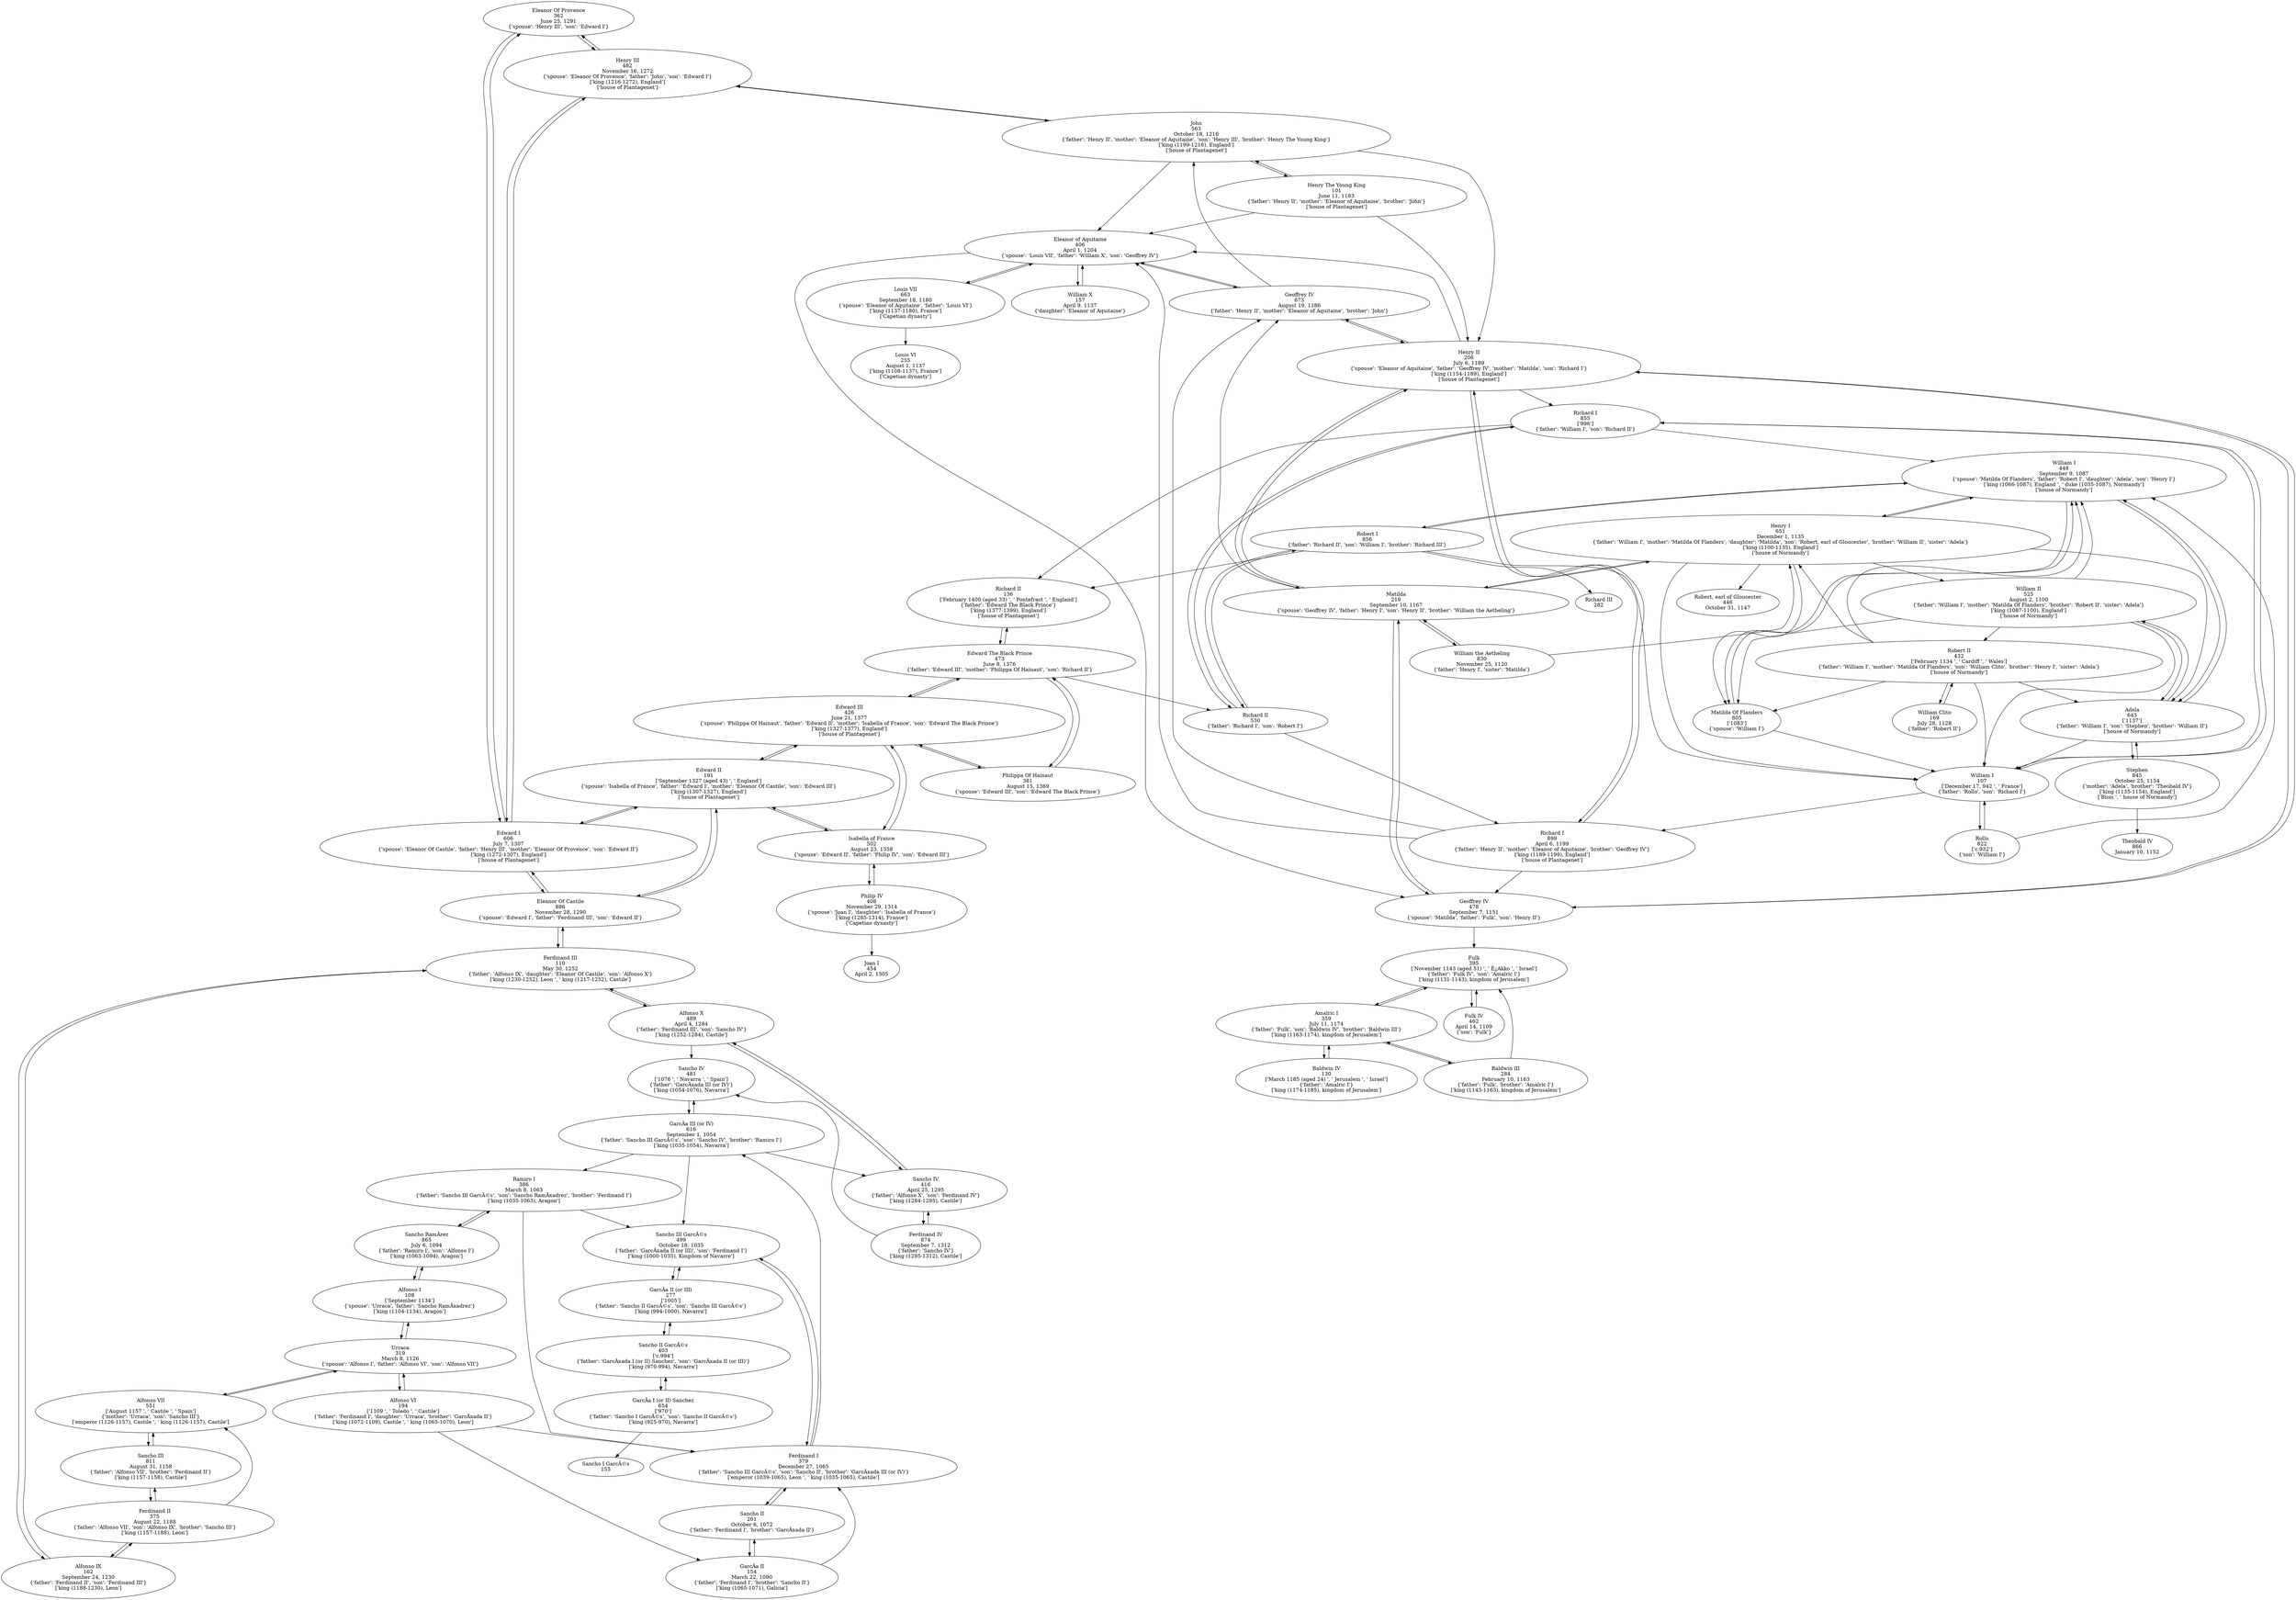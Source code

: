 digraph {
	362 [label="Eleanor Of Provence
362
June 25, 1291
{'spouse': 'Henry III', 'son': 'Edward I'}"]
	482 [label="Henry III
482
November 16, 1272
{'spouse': 'Eleanor Of Provence', 'father': 'John', 'son': 'Edward I'}
['king (1216-1272), England']
['house of Plantagenet']"]
	362 -> 482
	606 [label="Edward I
606
July 7, 1307
{'spouse': 'Eleanor Of Castile', 'father': 'Henry III', 'mother': 'Eleanor Of Provence', 'son': 'Edward II'}
['king (1272-1307), England']
['house of Plantagenet']"]
	362 -> 606
	563 [label="John
563
October 18, 1216
{'father': 'Henry II', 'mother': 'Eleanor of Aquitaine', 'son': 'Henry III', 'brother': 'Henry The Young King'}
['king (1199-1216), England']
['house of Plantagenet']"]
	206 [label="Henry II
206
July 6, 1189
{'spouse': 'Eleanor of Aquitaine', 'father': 'Geoffrey IV', 'mother': 'Matilda', 'son': 'Richard I'}
['king (1154-1189), England']
['house of Plantagenet']"]
	563 -> 206
	406 [label="Eleanor of Aquitaine
406
April 1, 1204
{'spouse': 'Louis VII', 'father': 'William X', 'son': 'Geoffrey IV'}"]
	563 -> 406
	482 [label="Henry III
482
November 16, 1272
{'spouse': 'Eleanor Of Provence', 'father': 'John', 'son': 'Edward I'}
['king (1216-1272), England']
['house of Plantagenet']"]
	563 -> 482
	101 [label="Henry The Young King
101
June 11, 1183
{'father': 'Henry II', 'mother': 'Eleanor of Aquitaine', 'brother': 'John'}
['house of Plantagenet']"]
	563 -> 101
	606 [label="Edward I
606
July 7, 1307
{'spouse': 'Eleanor Of Castile', 'father': 'Henry III', 'mother': 'Eleanor Of Provence', 'son': 'Edward II'}
['king (1272-1307), England']
['house of Plantagenet']"]
	886 [label="Eleanor Of Castile
886
November 28, 1290
{'spouse': 'Edward I', 'father': 'Ferdinand III', 'son': 'Edward II'}"]
	606 -> 886
	482 [label="Henry III
482
November 16, 1272
{'spouse': 'Eleanor Of Provence', 'father': 'John', 'son': 'Edward I'}
['king (1216-1272), England']
['house of Plantagenet']"]
	606 -> 482
	362 [label="Eleanor Of Provence
362
June 25, 1291
{'spouse': 'Henry III', 'son': 'Edward I'}"]
	606 -> 362
	191 [label="Edward II
191
['September 1327 (aged 43) ', ' England']
{'spouse': 'Isabella of France', 'father': 'Edward I', 'mother': 'Eleanor Of Castile', 'son': 'Edward III'}
['king (1307-1327), England']
['house of Plantagenet']"]
	606 -> 191
	482 [label="Henry III
482
November 16, 1272
{'spouse': 'Eleanor Of Provence', 'father': 'John', 'son': 'Edward I'}
['king (1216-1272), England']
['house of Plantagenet']"]
	362 [label="Eleanor Of Provence
362
June 25, 1291
{'spouse': 'Henry III', 'son': 'Edward I'}"]
	482 -> 362
	563 [label="John
563
October 18, 1216
{'father': 'Henry II', 'mother': 'Eleanor of Aquitaine', 'son': 'Henry III', 'brother': 'Henry The Young King'}
['king (1199-1216), England']
['house of Plantagenet']"]
	482 -> 563
	606 [label="Edward I
606
July 7, 1307
{'spouse': 'Eleanor Of Castile', 'father': 'Henry III', 'mother': 'Eleanor Of Provence', 'son': 'Edward II'}
['king (1272-1307), England']
['house of Plantagenet']"]
	482 -> 606
	206 [label="Henry II
206
July 6, 1189
{'spouse': 'Eleanor of Aquitaine', 'father': 'Geoffrey IV', 'mother': 'Matilda', 'son': 'Richard I'}
['king (1154-1189), England']
['house of Plantagenet']"]
	406 [label="Eleanor of Aquitaine
406
April 1, 1204
{'spouse': 'Louis VII', 'father': 'William X', 'son': 'Geoffrey IV'}"]
	206 -> 406
	673 [label="Geoffrey IV
673
August 19, 1186
{'father': 'Henry II', 'mother': 'Eleanor of Aquitaine', 'brother': 'John'}"]
	206 -> 673
	478 [label="Geoffrey IV
478
September 7, 1151
{'spouse': 'Matilda', 'father': 'Fulk', 'son': 'Henry II'}"]
	206 -> 478
	219 [label="Matilda
219
September 10, 1167
{'spouse': 'Geoffrey IV', 'father': 'Henry I', 'son': 'Henry II', 'brother': 'William the Aetheling'}"]
	206 -> 219
	899 [label="Richard I
899
April 6, 1199
{'father': 'Henry II', 'mother': 'Eleanor of Aquitaine', 'brother': 'Geoffrey IV'}
['king (1189-1199), England']
['house of Plantagenet']"]
	206 -> 899
	855 [label="Richard I
855
['996']
{'father': 'William I', 'son': 'Richard II'}"]
	206 -> 855
	406 [label="Eleanor of Aquitaine
406
April 1, 1204
{'spouse': 'Louis VII', 'father': 'William X', 'son': 'Geoffrey IV'}"]
	663 [label="Louis VII
663
September 18, 1180
{'spouse': 'Eleanor of Aquitaine', 'father': 'Louis VI'}
['king (1137-1180), France']
['Capetian dynasty']"]
	406 -> 663
	157 [label="William X
157
April 9, 1137
{'daughter': 'Eleanor of Aquitaine'}"]
	406 -> 157
	673 [label="Geoffrey IV
673
August 19, 1186
{'father': 'Henry II', 'mother': 'Eleanor of Aquitaine', 'brother': 'John'}"]
	406 -> 673
	478 [label="Geoffrey IV
478
September 7, 1151
{'spouse': 'Matilda', 'father': 'Fulk', 'son': 'Henry II'}"]
	406 -> 478
	899 [label="Richard I
899
April 6, 1199
{'father': 'Henry II', 'mother': 'Eleanor of Aquitaine', 'brother': 'Geoffrey IV'}
['king (1189-1199), England']
['house of Plantagenet']"]
	206 [label="Henry II
206
July 6, 1189
{'spouse': 'Eleanor of Aquitaine', 'father': 'Geoffrey IV', 'mother': 'Matilda', 'son': 'Richard I'}
['king (1154-1189), England']
['house of Plantagenet']"]
	899 -> 206
	406 [label="Eleanor of Aquitaine
406
April 1, 1204
{'spouse': 'Louis VII', 'father': 'William X', 'son': 'Geoffrey IV'}"]
	899 -> 406
	673 [label="Geoffrey IV
673
August 19, 1186
{'father': 'Henry II', 'mother': 'Eleanor of Aquitaine', 'brother': 'John'}"]
	899 -> 673
	478 [label="Geoffrey IV
478
September 7, 1151
{'spouse': 'Matilda', 'father': 'Fulk', 'son': 'Henry II'}"]
	899 -> 478
	673 [label="Geoffrey IV
673
August 19, 1186
{'father': 'Henry II', 'mother': 'Eleanor of Aquitaine', 'brother': 'John'}"]
	206 [label="Henry II
206
July 6, 1189
{'spouse': 'Eleanor of Aquitaine', 'father': 'Geoffrey IV', 'mother': 'Matilda', 'son': 'Richard I'}
['king (1154-1189), England']
['house of Plantagenet']"]
	673 -> 206
	406 [label="Eleanor of Aquitaine
406
April 1, 1204
{'spouse': 'Louis VII', 'father': 'William X', 'son': 'Geoffrey IV'}"]
	673 -> 406
	563 [label="John
563
October 18, 1216
{'father': 'Henry II', 'mother': 'Eleanor of Aquitaine', 'son': 'Henry III', 'brother': 'Henry The Young King'}
['king (1199-1216), England']
['house of Plantagenet']"]
	673 -> 563
	101 [label="Henry The Young King
101
June 11, 1183
{'father': 'Henry II', 'mother': 'Eleanor of Aquitaine', 'brother': 'John'}
['house of Plantagenet']"]
	206 [label="Henry II
206
July 6, 1189
{'spouse': 'Eleanor of Aquitaine', 'father': 'Geoffrey IV', 'mother': 'Matilda', 'son': 'Richard I'}
['king (1154-1189), England']
['house of Plantagenet']"]
	101 -> 206
	406 [label="Eleanor of Aquitaine
406
April 1, 1204
{'spouse': 'Louis VII', 'father': 'William X', 'son': 'Geoffrey IV'}"]
	101 -> 406
	563 [label="John
563
October 18, 1216
{'father': 'Henry II', 'mother': 'Eleanor of Aquitaine', 'son': 'Henry III', 'brother': 'Henry The Young King'}
['king (1199-1216), England']
['house of Plantagenet']"]
	101 -> 563
	886 [label="Eleanor Of Castile
886
November 28, 1290
{'spouse': 'Edward I', 'father': 'Ferdinand III', 'son': 'Edward II'}"]
	606 [label="Edward I
606
July 7, 1307
{'spouse': 'Eleanor Of Castile', 'father': 'Henry III', 'mother': 'Eleanor Of Provence', 'son': 'Edward II'}
['king (1272-1307), England']
['house of Plantagenet']"]
	886 -> 606
	110 [label="Ferdinand III
110
May 30, 1252
{'father': 'Alfonso IX', 'daughter': 'Eleanor Of Castile', 'son': 'Alfonso X'}
['king (1230-1252), Leon ', ' king (1217-1252), Castile']"]
	886 -> 110
	191 [label="Edward II
191
['September 1327 (aged 43) ', ' England']
{'spouse': 'Isabella of France', 'father': 'Edward I', 'mother': 'Eleanor Of Castile', 'son': 'Edward III'}
['king (1307-1327), England']
['house of Plantagenet']"]
	886 -> 191
	191 [label="Edward II
191
['September 1327 (aged 43) ', ' England']
{'spouse': 'Isabella of France', 'father': 'Edward I', 'mother': 'Eleanor Of Castile', 'son': 'Edward III'}
['king (1307-1327), England']
['house of Plantagenet']"]
	502 [label="Isabella of France
502
August 23, 1358
{'spouse': 'Edward II', 'father': 'Philip IV', 'son': 'Edward III'}"]
	191 -> 502
	606 [label="Edward I
606
July 7, 1307
{'spouse': 'Eleanor Of Castile', 'father': 'Henry III', 'mother': 'Eleanor Of Provence', 'son': 'Edward II'}
['king (1272-1307), England']
['house of Plantagenet']"]
	191 -> 606
	886 [label="Eleanor Of Castile
886
November 28, 1290
{'spouse': 'Edward I', 'father': 'Ferdinand III', 'son': 'Edward II'}"]
	191 -> 886
	426 [label="Edward III
426
June 21, 1377
{'spouse': 'Philippa Of Hainaut', 'father': 'Edward II', 'mother': 'Isabella of France', 'son': 'Edward The Black Prince'}
['king (1327-1377), England']
['house of Plantagenet']"]
	191 -> 426
	478 [label="Geoffrey IV
478
September 7, 1151
{'spouse': 'Matilda', 'father': 'Fulk', 'son': 'Henry II'}"]
	219 [label="Matilda
219
September 10, 1167
{'spouse': 'Geoffrey IV', 'father': 'Henry I', 'son': 'Henry II', 'brother': 'William the Aetheling'}"]
	478 -> 219
	395 [label="Fulk
395
['November 1143 (aged 51) ', ' Ê¿Akko ', ' Israel']
{'father': 'Fulk IV', 'son': 'Amalric I'}
['king (1131-1143), kingdom of Jerusalem']"]
	478 -> 395
	206 [label="Henry II
206
July 6, 1189
{'spouse': 'Eleanor of Aquitaine', 'father': 'Geoffrey IV', 'mother': 'Matilda', 'son': 'Richard I'}
['king (1154-1189), England']
['house of Plantagenet']"]
	478 -> 206
	219 [label="Matilda
219
September 10, 1167
{'spouse': 'Geoffrey IV', 'father': 'Henry I', 'son': 'Henry II', 'brother': 'William the Aetheling'}"]
	673 [label="Geoffrey IV
673
August 19, 1186
{'father': 'Henry II', 'mother': 'Eleanor of Aquitaine', 'brother': 'John'}"]
	219 -> 673
	478 [label="Geoffrey IV
478
September 7, 1151
{'spouse': 'Matilda', 'father': 'Fulk', 'son': 'Henry II'}"]
	219 -> 478
	651 [label="Henry I
651
December 1, 1135
{'father': 'William I', 'mother': 'Matilda Of Flanders', 'daughter': 'Matilda', 'son': 'Robert, earl of Gloucester', 'brother': 'William II', 'sister': 'Adela'}
['king (1100-1135), England']
['house of Normandy']"]
	219 -> 651
	206 [label="Henry II
206
July 6, 1189
{'spouse': 'Eleanor of Aquitaine', 'father': 'Geoffrey IV', 'mother': 'Matilda', 'son': 'Richard I'}
['king (1154-1189), England']
['house of Plantagenet']"]
	219 -> 206
	830 [label="William the Aetheling
830
November 25, 1120
{'father': 'Henry I', 'sister': 'Matilda'}"]
	219 -> 830
	663 [label="Louis VII
663
September 18, 1180
{'spouse': 'Eleanor of Aquitaine', 'father': 'Louis VI'}
['king (1137-1180), France']
['Capetian dynasty']"]
	406 [label="Eleanor of Aquitaine
406
April 1, 1204
{'spouse': 'Louis VII', 'father': 'William X', 'son': 'Geoffrey IV'}"]
	663 -> 406
	255 [label="Louis VI
255
August 1, 1137
['king (1108-1137), France']
['Capetian dynasty']"]
	663 -> 255
	157 [label="William X
157
April 9, 1137
{'daughter': 'Eleanor of Aquitaine'}"]
	406 [label="Eleanor of Aquitaine
406
April 1, 1204
{'spouse': 'Louis VII', 'father': 'William X', 'son': 'Geoffrey IV'}"]
	157 -> 406
	110 [label="Ferdinand III
110
May 30, 1252
{'father': 'Alfonso IX', 'daughter': 'Eleanor Of Castile', 'son': 'Alfonso X'}
['king (1230-1252), Leon ', ' king (1217-1252), Castile']"]
	162 [label="Alfonso IX
162
September 24, 1230
{'father': 'Ferdinand II', 'son': 'Ferdinand III'}
['king (1188-1230), Leon']"]
	110 -> 162
	886 [label="Eleanor Of Castile
886
November 28, 1290
{'spouse': 'Edward I', 'father': 'Ferdinand III', 'son': 'Edward II'}"]
	110 -> 886
	489 [label="Alfonso X
489
April 4, 1284
{'father': 'Ferdinand III', 'son': 'Sancho IV'}
['king (1252-1284), Castile']"]
	110 -> 489
	502 [label="Isabella of France
502
August 23, 1358
{'spouse': 'Edward II', 'father': 'Philip IV', 'son': 'Edward III'}"]
	191 [label="Edward II
191
['September 1327 (aged 43) ', ' England']
{'spouse': 'Isabella of France', 'father': 'Edward I', 'mother': 'Eleanor Of Castile', 'son': 'Edward III'}
['king (1307-1327), England']
['house of Plantagenet']"]
	502 -> 191
	408 [label="Philip IV
408
November 29, 1314
{'spouse': 'Joan I', 'daughter': 'Isabella of France'}
['king (1285-1314), France']
['Capetian dynasty']"]
	502 -> 408
	426 [label="Edward III
426
June 21, 1377
{'spouse': 'Philippa Of Hainaut', 'father': 'Edward II', 'mother': 'Isabella of France', 'son': 'Edward The Black Prince'}
['king (1327-1377), England']
['house of Plantagenet']"]
	502 -> 426
	426 [label="Edward III
426
June 21, 1377
{'spouse': 'Philippa Of Hainaut', 'father': 'Edward II', 'mother': 'Isabella of France', 'son': 'Edward The Black Prince'}
['king (1327-1377), England']
['house of Plantagenet']"]
	381 [label="Philippa Of Hainaut
381
August 15, 1369
{'spouse': 'Edward III', 'son': 'Edward The Black Prince'}"]
	426 -> 381
	191 [label="Edward II
191
['September 1327 (aged 43) ', ' England']
{'spouse': 'Isabella of France', 'father': 'Edward I', 'mother': 'Eleanor Of Castile', 'son': 'Edward III'}
['king (1307-1327), England']
['house of Plantagenet']"]
	426 -> 191
	502 [label="Isabella of France
502
August 23, 1358
{'spouse': 'Edward II', 'father': 'Philip IV', 'son': 'Edward III'}"]
	426 -> 502
	473 [label="Edward The Black Prince
473
June 8, 1376
{'father': 'Edward III', 'mother': 'Philippa Of Hainaut', 'son': 'Richard II'}"]
	426 -> 473
	395 [label="Fulk
395
['November 1143 (aged 51) ', ' Ê¿Akko ', ' Israel']
{'father': 'Fulk IV', 'son': 'Amalric I'}
['king (1131-1143), kingdom of Jerusalem']"]
	462 [label="Fulk IV
462
April 14, 1109
{'son': 'Fulk'}"]
	395 -> 462
	359 [label="Amalric I
359
July 11, 1174
{'father': 'Fulk', 'son': 'Baldwin IV', 'brother': 'Baldwin III'}
['king (1163-1174), kingdom of Jerusalem']"]
	395 -> 359
	651 [label="Henry I
651
December 1, 1135
{'father': 'William I', 'mother': 'Matilda Of Flanders', 'daughter': 'Matilda', 'son': 'Robert, earl of Gloucester', 'brother': 'William II', 'sister': 'Adela'}
['king (1100-1135), England']
['house of Normandy']"]
	448 [label="William I
448
September 9, 1087
{'spouse': 'Matilda Of Flanders', 'father': 'Robert I', 'daughter': 'Adela', 'son': 'Henry I'}
['king (1066-1087), England ', ' duke (1035-1087), Normandy']
['house of Normandy']"]
	651 -> 448
	107 [label="William I
107
['December 17, 942 ', ' France']
{'father': 'Rollo', 'son': 'Richard I'}"]
	651 -> 107
	805 [label="Matilda Of Flanders
805
['1083']
{'spouse': 'William I'}"]
	651 -> 805
	219 [label="Matilda
219
September 10, 1167
{'spouse': 'Geoffrey IV', 'father': 'Henry I', 'son': 'Henry II', 'brother': 'William the Aetheling'}"]
	651 -> 219
	446 [label="Robert, earl of Gloucester
446
October 31, 1147"]
	651 -> 446
	525 [label="William II
525
August 2, 1100
{'father': 'William I', 'mother': 'Matilda Of Flanders', 'brother': 'Robert II', 'sister': 'Adela'}
['king (1087-1100), England']
['house of Normandy']"]
	651 -> 525
	643 [label="Adela
643
['1137']
{'father': 'William I', 'son': 'Stephen', 'brother': 'William II'}
['house of Normandy']"]
	651 -> 643
	830 [label="William the Aetheling
830
November 25, 1120
{'father': 'Henry I', 'sister': 'Matilda'}"]
	651 [label="Henry I
651
December 1, 1135
{'father': 'William I', 'mother': 'Matilda Of Flanders', 'daughter': 'Matilda', 'son': 'Robert, earl of Gloucester', 'brother': 'William II', 'sister': 'Adela'}
['king (1100-1135), England']
['house of Normandy']"]
	830 -> 651
	219 [label="Matilda
219
September 10, 1167
{'spouse': 'Geoffrey IV', 'father': 'Henry I', 'son': 'Henry II', 'brother': 'William the Aetheling'}"]
	830 -> 219
	255 [label="Louis VI
255
August 1, 1137
['king (1108-1137), France']
['Capetian dynasty']"]
	162 [label="Alfonso IX
162
September 24, 1230
{'father': 'Ferdinand II', 'son': 'Ferdinand III'}
['king (1188-1230), Leon']"]
	375 [label="Ferdinand II
375
August 22, 1188
{'father': 'Alfonso VII', 'son': 'Alfonso IX', 'brother': 'Sancho III'}
['king (1157-1188), Leon']"]
	162 -> 375
	110 [label="Ferdinand III
110
May 30, 1252
{'father': 'Alfonso IX', 'daughter': 'Eleanor Of Castile', 'son': 'Alfonso X'}
['king (1230-1252), Leon ', ' king (1217-1252), Castile']"]
	162 -> 110
	489 [label="Alfonso X
489
April 4, 1284
{'father': 'Ferdinand III', 'son': 'Sancho IV'}
['king (1252-1284), Castile']"]
	110 [label="Ferdinand III
110
May 30, 1252
{'father': 'Alfonso IX', 'daughter': 'Eleanor Of Castile', 'son': 'Alfonso X'}
['king (1230-1252), Leon ', ' king (1217-1252), Castile']"]
	489 -> 110
	416 [label="Sancho IV
416
April 25, 1295
{'father': 'Alfonso X', 'son': 'Ferdinand IV'}
['king (1284-1295), Castile']"]
	489 -> 416
	481 [label="Sancho IV
481
['1076 ', ' Navarra ', ' Spain']
{'father': 'GarcÃ\xada III (or IV)'}
['king (1054-1076), Navarra']"]
	489 -> 481
	408 [label="Philip IV
408
November 29, 1314
{'spouse': 'Joan I', 'daughter': 'Isabella of France'}
['king (1285-1314), France']
['Capetian dynasty']"]
	454 [label="Joan I
454
April 2, 1305"]
	408 -> 454
	502 [label="Isabella of France
502
August 23, 1358
{'spouse': 'Edward II', 'father': 'Philip IV', 'son': 'Edward III'}"]
	408 -> 502
	381 [label="Philippa Of Hainaut
381
August 15, 1369
{'spouse': 'Edward III', 'son': 'Edward The Black Prince'}"]
	426 [label="Edward III
426
June 21, 1377
{'spouse': 'Philippa Of Hainaut', 'father': 'Edward II', 'mother': 'Isabella of France', 'son': 'Edward The Black Prince'}
['king (1327-1377), England']
['house of Plantagenet']"]
	381 -> 426
	473 [label="Edward The Black Prince
473
June 8, 1376
{'father': 'Edward III', 'mother': 'Philippa Of Hainaut', 'son': 'Richard II'}"]
	381 -> 473
	473 [label="Edward The Black Prince
473
June 8, 1376
{'father': 'Edward III', 'mother': 'Philippa Of Hainaut', 'son': 'Richard II'}"]
	426 [label="Edward III
426
June 21, 1377
{'spouse': 'Philippa Of Hainaut', 'father': 'Edward II', 'mother': 'Isabella of France', 'son': 'Edward The Black Prince'}
['king (1327-1377), England']
['house of Plantagenet']"]
	473 -> 426
	381 [label="Philippa Of Hainaut
381
August 15, 1369
{'spouse': 'Edward III', 'son': 'Edward The Black Prince'}"]
	473 -> 381
	136 [label="Richard II
136
['February 1400 (aged 33) ', ' Pontefract ', ' England']
{'father': 'Edward The Black Prince'}
['king (1377-1399), England']
['house of Plantagenet']"]
	473 -> 136
	530 [label="Richard II
530
{'father': 'Richard I', 'son': 'Robert I'}"]
	473 -> 530
	462 [label="Fulk IV
462
April 14, 1109
{'son': 'Fulk'}"]
	395 [label="Fulk
395
['November 1143 (aged 51) ', ' Ê¿Akko ', ' Israel']
{'father': 'Fulk IV', 'son': 'Amalric I'}
['king (1131-1143), kingdom of Jerusalem']"]
	462 -> 395
	284 [label="Baldwin III
284
February 10, 1163
{'father': 'Fulk', 'brother': 'Amalric I'}
['king (1143-1163), kingdom of Jerusalem']"]
	395 [label="Fulk
395
['November 1143 (aged 51) ', ' Ê¿Akko ', ' Israel']
{'father': 'Fulk IV', 'son': 'Amalric I'}
['king (1131-1143), kingdom of Jerusalem']"]
	284 -> 395
	359 [label="Amalric I
359
July 11, 1174
{'father': 'Fulk', 'son': 'Baldwin IV', 'brother': 'Baldwin III'}
['king (1163-1174), kingdom of Jerusalem']"]
	284 -> 359
	359 [label="Amalric I
359
July 11, 1174
{'father': 'Fulk', 'son': 'Baldwin IV', 'brother': 'Baldwin III'}
['king (1163-1174), kingdom of Jerusalem']"]
	395 [label="Fulk
395
['November 1143 (aged 51) ', ' Ê¿Akko ', ' Israel']
{'father': 'Fulk IV', 'son': 'Amalric I'}
['king (1131-1143), kingdom of Jerusalem']"]
	359 -> 395
	130 [label="Baldwin IV
130
['March 1185 (aged 24) ', ' Jerusalem ', ' Israel']
{'father': 'Amalric I'}
['king (1174-1185), kingdom of Jerusalem']"]
	359 -> 130
	284 [label="Baldwin III
284
February 10, 1163
{'father': 'Fulk', 'brother': 'Amalric I'}
['king (1143-1163), kingdom of Jerusalem']"]
	359 -> 284
	448 [label="William I
448
September 9, 1087
{'spouse': 'Matilda Of Flanders', 'father': 'Robert I', 'daughter': 'Adela', 'son': 'Henry I'}
['king (1066-1087), England ', ' duke (1035-1087), Normandy']
['house of Normandy']"]
	805 [label="Matilda Of Flanders
805
['1083']
{'spouse': 'William I'}"]
	448 -> 805
	856 [label="Robert I
856
{'father': 'Richard II', 'son': 'William I', 'brother': 'Richard III'}"]
	448 -> 856
	643 [label="Adela
643
['1137']
{'father': 'William I', 'son': 'Stephen', 'brother': 'William II'}
['house of Normandy']"]
	448 -> 643
	651 [label="Henry I
651
December 1, 1135
{'father': 'William I', 'mother': 'Matilda Of Flanders', 'daughter': 'Matilda', 'son': 'Robert, earl of Gloucester', 'brother': 'William II', 'sister': 'Adela'}
['king (1100-1135), England']
['house of Normandy']"]
	448 -> 651
	805 [label="Matilda Of Flanders
805
['1083']
{'spouse': 'William I'}"]
	448 [label="William I
448
September 9, 1087
{'spouse': 'Matilda Of Flanders', 'father': 'Robert I', 'daughter': 'Adela', 'son': 'Henry I'}
['king (1066-1087), England ', ' duke (1035-1087), Normandy']
['house of Normandy']"]
	805 -> 448
	107 [label="William I
107
['December 17, 942 ', ' France']
{'father': 'Rollo', 'son': 'Richard I'}"]
	805 -> 107
	446 [label="Robert, earl of Gloucester
446
October 31, 1147"]
	432 [label="Robert II
432
['February 1134 ', ' Cardiff ', ' Wales']
{'father': 'William I', 'mother': 'Matilda Of Flanders', 'son': 'William Clito', 'brother': 'Henry I', 'sister': 'Adela'}
['house of Normandy']"]
	448 [label="William I
448
September 9, 1087
{'spouse': 'Matilda Of Flanders', 'father': 'Robert I', 'daughter': 'Adela', 'son': 'Henry I'}
['king (1066-1087), England ', ' duke (1035-1087), Normandy']
['house of Normandy']"]
	432 -> 448
	107 [label="William I
107
['December 17, 942 ', ' France']
{'father': 'Rollo', 'son': 'Richard I'}"]
	432 -> 107
	805 [label="Matilda Of Flanders
805
['1083']
{'spouse': 'William I'}"]
	432 -> 805
	169 [label="William Clito
169
July 28, 1128
{'father': 'Robert II'}"]
	432 -> 169
	651 [label="Henry I
651
December 1, 1135
{'father': 'William I', 'mother': 'Matilda Of Flanders', 'daughter': 'Matilda', 'son': 'Robert, earl of Gloucester', 'brother': 'William II', 'sister': 'Adela'}
['king (1100-1135), England']
['house of Normandy']"]
	432 -> 651
	643 [label="Adela
643
['1137']
{'father': 'William I', 'son': 'Stephen', 'brother': 'William II'}
['house of Normandy']"]
	432 -> 643
	525 [label="William II
525
August 2, 1100
{'father': 'William I', 'mother': 'Matilda Of Flanders', 'brother': 'Robert II', 'sister': 'Adela'}
['king (1087-1100), England']
['house of Normandy']"]
	448 [label="William I
448
September 9, 1087
{'spouse': 'Matilda Of Flanders', 'father': 'Robert I', 'daughter': 'Adela', 'son': 'Henry I'}
['king (1066-1087), England ', ' duke (1035-1087), Normandy']
['house of Normandy']"]
	525 -> 448
	107 [label="William I
107
['December 17, 942 ', ' France']
{'father': 'Rollo', 'son': 'Richard I'}"]
	525 -> 107
	805 [label="Matilda Of Flanders
805
['1083']
{'spouse': 'William I'}"]
	525 -> 805
	432 [label="Robert II
432
['February 1134 ', ' Cardiff ', ' Wales']
{'father': 'William I', 'mother': 'Matilda Of Flanders', 'son': 'William Clito', 'brother': 'Henry I', 'sister': 'Adela'}
['house of Normandy']"]
	525 -> 432
	643 [label="Adela
643
['1137']
{'father': 'William I', 'son': 'Stephen', 'brother': 'William II'}
['house of Normandy']"]
	525 -> 643
	643 [label="Adela
643
['1137']
{'father': 'William I', 'son': 'Stephen', 'brother': 'William II'}
['house of Normandy']"]
	448 [label="William I
448
September 9, 1087
{'spouse': 'Matilda Of Flanders', 'father': 'Robert I', 'daughter': 'Adela', 'son': 'Henry I'}
['king (1066-1087), England ', ' duke (1035-1087), Normandy']
['house of Normandy']"]
	643 -> 448
	107 [label="William I
107
['December 17, 942 ', ' France']
{'father': 'Rollo', 'son': 'Richard I'}"]
	643 -> 107
	845 [label="Stephen
845
October 25, 1154
{'mother': 'Adela', 'brother': 'Theobald IV'}
['king (1135-1154), England']
['Blois ', ' house of Normandy']"]
	643 -> 845
	525 [label="William II
525
August 2, 1100
{'father': 'William I', 'mother': 'Matilda Of Flanders', 'brother': 'Robert II', 'sister': 'Adela'}
['king (1087-1100), England']
['house of Normandy']"]
	643 -> 525
	375 [label="Ferdinand II
375
August 22, 1188
{'father': 'Alfonso VII', 'son': 'Alfonso IX', 'brother': 'Sancho III'}
['king (1157-1188), Leon']"]
	551 [label="Alfonso VII
551
['August 1157 ', ' Castile ', ' Spain']
{'mother': 'Urraca', 'son': 'Sancho III'}
['emperor (1126-1157), Castile ', ' king (1126-1157), Castile']"]
	375 -> 551
	162 [label="Alfonso IX
162
September 24, 1230
{'father': 'Ferdinand II', 'son': 'Ferdinand III'}
['king (1188-1230), Leon']"]
	375 -> 162
	811 [label="Sancho III
811
August 31, 1158
{'father': 'Alfonso VII', 'brother': 'Ferdinand II'}
['king (1157-1158), Castile']"]
	375 -> 811
	416 [label="Sancho IV
416
April 25, 1295
{'father': 'Alfonso X', 'son': 'Ferdinand IV'}
['king (1284-1295), Castile']"]
	489 [label="Alfonso X
489
April 4, 1284
{'father': 'Ferdinand III', 'son': 'Sancho IV'}
['king (1252-1284), Castile']"]
	416 -> 489
	874 [label="Ferdinand IV
874
September 7, 1312
{'father': 'Sancho IV'}
['king (1295-1312), Castile']"]
	416 -> 874
	454 [label="Joan I
454
April 2, 1305"]
	136 [label="Richard II
136
['February 1400 (aged 33) ', ' Pontefract ', ' England']
{'father': 'Edward The Black Prince'}
['king (1377-1399), England']
['house of Plantagenet']"]
	473 [label="Edward The Black Prince
473
June 8, 1376
{'father': 'Edward III', 'mother': 'Philippa Of Hainaut', 'son': 'Richard II'}"]
	136 -> 473
	130 [label="Baldwin IV
130
['March 1185 (aged 24) ', ' Jerusalem ', ' Israel']
{'father': 'Amalric I'}
['king (1174-1185), kingdom of Jerusalem']"]
	359 [label="Amalric I
359
July 11, 1174
{'father': 'Fulk', 'son': 'Baldwin IV', 'brother': 'Baldwin III'}
['king (1163-1174), kingdom of Jerusalem']"]
	130 -> 359
	856 [label="Robert I
856
{'father': 'Richard II', 'son': 'William I', 'brother': 'Richard III'}"]
	136 [label="Richard II
136
['February 1400 (aged 33) ', ' Pontefract ', ' England']
{'father': 'Edward The Black Prince'}
['king (1377-1399), England']
['house of Plantagenet']"]
	856 -> 136
	530 [label="Richard II
530
{'father': 'Richard I', 'son': 'Robert I'}"]
	856 -> 530
	448 [label="William I
448
September 9, 1087
{'spouse': 'Matilda Of Flanders', 'father': 'Robert I', 'daughter': 'Adela', 'son': 'Henry I'}
['king (1066-1087), England ', ' duke (1035-1087), Normandy']
['house of Normandy']"]
	856 -> 448
	107 [label="William I
107
['December 17, 942 ', ' France']
{'father': 'Rollo', 'son': 'Richard I'}"]
	856 -> 107
	282 [label="Richard III
282"]
	856 -> 282
	169 [label="William Clito
169
July 28, 1128
{'father': 'Robert II'}"]
	432 [label="Robert II
432
['February 1134 ', ' Cardiff ', ' Wales']
{'father': 'William I', 'mother': 'Matilda Of Flanders', 'son': 'William Clito', 'brother': 'Henry I', 'sister': 'Adela'}
['house of Normandy']"]
	169 -> 432
	845 [label="Stephen
845
October 25, 1154
{'mother': 'Adela', 'brother': 'Theobald IV'}
['king (1135-1154), England']
['Blois ', ' house of Normandy']"]
	643 [label="Adela
643
['1137']
{'father': 'William I', 'son': 'Stephen', 'brother': 'William II'}
['house of Normandy']"]
	845 -> 643
	866 [label="Theobald IV
866
January 10, 1152"]
	845 -> 866
	551 [label="Alfonso VII
551
['August 1157 ', ' Castile ', ' Spain']
{'mother': 'Urraca', 'son': 'Sancho III'}
['emperor (1126-1157), Castile ', ' king (1126-1157), Castile']"]
	319 [label="Urraca
319
March 8, 1126
{'spouse': 'Alfonso I', 'father': 'Alfonso VI', 'son': 'Alfonso VII'}"]
	551 -> 319
	811 [label="Sancho III
811
August 31, 1158
{'father': 'Alfonso VII', 'brother': 'Ferdinand II'}
['king (1157-1158), Castile']"]
	551 -> 811
	811 [label="Sancho III
811
August 31, 1158
{'father': 'Alfonso VII', 'brother': 'Ferdinand II'}
['king (1157-1158), Castile']"]
	551 [label="Alfonso VII
551
['August 1157 ', ' Castile ', ' Spain']
{'mother': 'Urraca', 'son': 'Sancho III'}
['emperor (1126-1157), Castile ', ' king (1126-1157), Castile']"]
	811 -> 551
	375 [label="Ferdinand II
375
August 22, 1188
{'father': 'Alfonso VII', 'son': 'Alfonso IX', 'brother': 'Sancho III'}
['king (1157-1188), Leon']"]
	811 -> 375
	874 [label="Ferdinand IV
874
September 7, 1312
{'father': 'Sancho IV'}
['king (1295-1312), Castile']"]
	416 [label="Sancho IV
416
April 25, 1295
{'father': 'Alfonso X', 'son': 'Ferdinand IV'}
['king (1284-1295), Castile']"]
	874 -> 416
	481 [label="Sancho IV
481
['1076 ', ' Navarra ', ' Spain']
{'father': 'GarcÃ\xada III (or IV)'}
['king (1054-1076), Navarra']"]
	874 -> 481
	530 [label="Richard II
530
{'father': 'Richard I', 'son': 'Robert I'}"]
	899 [label="Richard I
899
April 6, 1199
{'father': 'Henry II', 'mother': 'Eleanor of Aquitaine', 'brother': 'Geoffrey IV'}
['king (1189-1199), England']
['house of Plantagenet']"]
	530 -> 899
	855 [label="Richard I
855
['996']
{'father': 'William I', 'son': 'Richard II'}"]
	530 -> 855
	856 [label="Robert I
856
{'father': 'Richard II', 'son': 'William I', 'brother': 'Richard III'}"]
	530 -> 856
	282 [label="Richard III
282"]
	866 [label="Theobald IV
866
January 10, 1152"]
	319 [label="Urraca
319
March 8, 1126
{'spouse': 'Alfonso I', 'father': 'Alfonso VI', 'son': 'Alfonso VII'}"]
	108 [label="Alfonso I
108
['September 1134']
{'spouse': 'Urraca', 'father': 'Sancho RamÃ\xadrez'}
['king (1104-1134), Aragon']"]
	319 -> 108
	194 [label="Alfonso VI
194
['1109 ', ' Toledo ', ' Castile']
{'father': 'Ferdinand I', 'daughter': 'Urraca', 'brother': 'GarcÃ\xada II'}
['king (1072-1109), Castile ', ' king (1065-1070), Leon']"]
	319 -> 194
	551 [label="Alfonso VII
551
['August 1157 ', ' Castile ', ' Spain']
{'mother': 'Urraca', 'son': 'Sancho III'}
['emperor (1126-1157), Castile ', ' king (1126-1157), Castile']"]
	319 -> 551
	855 [label="Richard I
855
['996']
{'father': 'William I', 'son': 'Richard II'}"]
	448 [label="William I
448
September 9, 1087
{'spouse': 'Matilda Of Flanders', 'father': 'Robert I', 'daughter': 'Adela', 'son': 'Henry I'}
['king (1066-1087), England ', ' duke (1035-1087), Normandy']
['house of Normandy']"]
	855 -> 448
	107 [label="William I
107
['December 17, 942 ', ' France']
{'father': 'Rollo', 'son': 'Richard I'}"]
	855 -> 107
	136 [label="Richard II
136
['February 1400 (aged 33) ', ' Pontefract ', ' England']
{'father': 'Edward The Black Prince'}
['king (1377-1399), England']
['house of Plantagenet']"]
	855 -> 136
	530 [label="Richard II
530
{'father': 'Richard I', 'son': 'Robert I'}"]
	855 -> 530
	108 [label="Alfonso I
108
['September 1134']
{'spouse': 'Urraca', 'father': 'Sancho RamÃ\xadrez'}
['king (1104-1134), Aragon']"]
	319 [label="Urraca
319
March 8, 1126
{'spouse': 'Alfonso I', 'father': 'Alfonso VI', 'son': 'Alfonso VII'}"]
	108 -> 319
	865 [label="Sancho RamÃ­rez
865
July 6, 1094
{'father': 'Ramiro I', 'son': 'Alfonso I'}
['king (1063-1094), Aragon']"]
	108 -> 865
	194 [label="Alfonso VI
194
['1109 ', ' Toledo ', ' Castile']
{'father': 'Ferdinand I', 'daughter': 'Urraca', 'brother': 'GarcÃ\xada II'}
['king (1072-1109), Castile ', ' king (1065-1070), Leon']"]
	379 [label="Ferdinand I
379
December 27, 1065
{'father': 'Sancho III GarcÃ©s', 'son': 'Sancho II', 'brother': 'GarcÃ\xada III (or IV)'}
['emperor (1039-1065), Leon ', ' king (1035-1065), Castile']"]
	194 -> 379
	319 [label="Urraca
319
March 8, 1126
{'spouse': 'Alfonso I', 'father': 'Alfonso VI', 'son': 'Alfonso VII'}"]
	194 -> 319
	154 [label="GarcÃ­a II
154
March 22, 1090
{'father': 'Ferdinand I', 'brother': 'Sancho II'}
['king (1065-1071), Galicia']"]
	194 -> 154
	107 [label="William I
107
['December 17, 942 ', ' France']
{'father': 'Rollo', 'son': 'Richard I'}"]
	822 [label="Rollo
822
['c.932']
{'son': 'William I'}"]
	107 -> 822
	899 [label="Richard I
899
April 6, 1199
{'father': 'Henry II', 'mother': 'Eleanor of Aquitaine', 'brother': 'Geoffrey IV'}
['king (1189-1199), England']
['house of Plantagenet']"]
	107 -> 899
	855 [label="Richard I
855
['996']
{'father': 'William I', 'son': 'Richard II'}"]
	107 -> 855
	865 [label="Sancho RamÃ­rez
865
July 6, 1094
{'father': 'Ramiro I', 'son': 'Alfonso I'}
['king (1063-1094), Aragon']"]
	386 [label="Ramiro I
386
March 8, 1063
{'father': 'Sancho III GarcÃ©s', 'son': 'Sancho RamÃ\xadrez', 'brother': 'Ferdinand I'}
['king (1035-1063), Aragon']"]
	865 -> 386
	108 [label="Alfonso I
108
['September 1134']
{'spouse': 'Urraca', 'father': 'Sancho RamÃ\xadrez'}
['king (1104-1134), Aragon']"]
	865 -> 108
	379 [label="Ferdinand I
379
December 27, 1065
{'father': 'Sancho III GarcÃ©s', 'son': 'Sancho II', 'brother': 'GarcÃ\xada III (or IV)'}
['emperor (1039-1065), Leon ', ' king (1035-1065), Castile']"]
	499 [label="Sancho III GarcÃ©s
499
October 18, 1035
{'father': 'GarcÃ\xada II (or III)', 'son': 'Ferdinand I'}
['king (1000-1035), Kingdom of Navarre']"]
	379 -> 499
	261 [label="Sancho II
261
October 6, 1072
{'father': 'Ferdinand I', 'brother': 'GarcÃ\xada II'}"]
	379 -> 261
	616 [label="GarcÃ­a III (or IV)
616
September 1, 1054
{'father': 'Sancho III GarcÃ©s', 'son': 'Sancho IV', 'brother': 'Ramiro I'}
['king (1035-1054), Navarra']"]
	379 -> 616
	261 [label="Sancho II
261
October 6, 1072
{'father': 'Ferdinand I', 'brother': 'GarcÃ\xada II'}"]
	379 [label="Ferdinand I
379
December 27, 1065
{'father': 'Sancho III GarcÃ©s', 'son': 'Sancho II', 'brother': 'GarcÃ\xada III (or IV)'}
['emperor (1039-1065), Leon ', ' king (1035-1065), Castile']"]
	261 -> 379
	154 [label="GarcÃ­a II
154
March 22, 1090
{'father': 'Ferdinand I', 'brother': 'Sancho II'}
['king (1065-1071), Galicia']"]
	261 -> 154
	154 [label="GarcÃ­a II
154
March 22, 1090
{'father': 'Ferdinand I', 'brother': 'Sancho II'}
['king (1065-1071), Galicia']"]
	379 [label="Ferdinand I
379
December 27, 1065
{'father': 'Sancho III GarcÃ©s', 'son': 'Sancho II', 'brother': 'GarcÃ\xada III (or IV)'}
['emperor (1039-1065), Leon ', ' king (1035-1065), Castile']"]
	154 -> 379
	261 [label="Sancho II
261
October 6, 1072
{'father': 'Ferdinand I', 'brother': 'GarcÃ\xada II'}"]
	154 -> 261
	822 [label="Rollo
822
['c.932']
{'son': 'William I'}"]
	448 [label="William I
448
September 9, 1087
{'spouse': 'Matilda Of Flanders', 'father': 'Robert I', 'daughter': 'Adela', 'son': 'Henry I'}
['king (1066-1087), England ', ' duke (1035-1087), Normandy']
['house of Normandy']"]
	822 -> 448
	107 [label="William I
107
['December 17, 942 ', ' France']
{'father': 'Rollo', 'son': 'Richard I'}"]
	822 -> 107
	386 [label="Ramiro I
386
March 8, 1063
{'father': 'Sancho III GarcÃ©s', 'son': 'Sancho RamÃ\xadrez', 'brother': 'Ferdinand I'}
['king (1035-1063), Aragon']"]
	499 [label="Sancho III GarcÃ©s
499
October 18, 1035
{'father': 'GarcÃ\xada II (or III)', 'son': 'Ferdinand I'}
['king (1000-1035), Kingdom of Navarre']"]
	386 -> 499
	865 [label="Sancho RamÃ­rez
865
July 6, 1094
{'father': 'Ramiro I', 'son': 'Alfonso I'}
['king (1063-1094), Aragon']"]
	386 -> 865
	379 [label="Ferdinand I
379
December 27, 1065
{'father': 'Sancho III GarcÃ©s', 'son': 'Sancho II', 'brother': 'GarcÃ\xada III (or IV)'}
['emperor (1039-1065), Leon ', ' king (1035-1065), Castile']"]
	386 -> 379
	499 [label="Sancho III GarcÃ©s
499
October 18, 1035
{'father': 'GarcÃ\xada II (or III)', 'son': 'Ferdinand I'}
['king (1000-1035), Kingdom of Navarre']"]
	277 [label="GarcÃ­a II (or III)
277
['1005']
{'father': 'Sancho II GarcÃ©s', 'son': 'Sancho III GarcÃ©s'}
['king (994-1000), Navarra']"]
	499 -> 277
	379 [label="Ferdinand I
379
December 27, 1065
{'father': 'Sancho III GarcÃ©s', 'son': 'Sancho II', 'brother': 'GarcÃ\xada III (or IV)'}
['emperor (1039-1065), Leon ', ' king (1035-1065), Castile']"]
	499 -> 379
	616 [label="GarcÃ­a III (or IV)
616
September 1, 1054
{'father': 'Sancho III GarcÃ©s', 'son': 'Sancho IV', 'brother': 'Ramiro I'}
['king (1035-1054), Navarra']"]
	499 [label="Sancho III GarcÃ©s
499
October 18, 1035
{'father': 'GarcÃ\xada II (or III)', 'son': 'Ferdinand I'}
['king (1000-1035), Kingdom of Navarre']"]
	616 -> 499
	416 [label="Sancho IV
416
April 25, 1295
{'father': 'Alfonso X', 'son': 'Ferdinand IV'}
['king (1284-1295), Castile']"]
	616 -> 416
	481 [label="Sancho IV
481
['1076 ', ' Navarra ', ' Spain']
{'father': 'GarcÃ\xada III (or IV)'}
['king (1054-1076), Navarra']"]
	616 -> 481
	386 [label="Ramiro I
386
March 8, 1063
{'father': 'Sancho III GarcÃ©s', 'son': 'Sancho RamÃ\xadrez', 'brother': 'Ferdinand I'}
['king (1035-1063), Aragon']"]
	616 -> 386
	277 [label="GarcÃ­a II (or III)
277
['1005']
{'father': 'Sancho II GarcÃ©s', 'son': 'Sancho III GarcÃ©s'}
['king (994-1000), Navarra']"]
	403 [label="Sancho II GarcÃ©s
403
['c.994']
{'father': 'GarcÃ\xada I (or II) Sanchez', 'son': 'GarcÃ\xada II (or III)'}
['king (970-994), Navarra']"]
	277 -> 403
	499 [label="Sancho III GarcÃ©s
499
October 18, 1035
{'father': 'GarcÃ\xada II (or III)', 'son': 'Ferdinand I'}
['king (1000-1035), Kingdom of Navarre']"]
	277 -> 499
	481 [label="Sancho IV
481
['1076 ', ' Navarra ', ' Spain']
{'father': 'GarcÃ\xada III (or IV)'}
['king (1054-1076), Navarra']"]
	616 [label="GarcÃ­a III (or IV)
616
September 1, 1054
{'father': 'Sancho III GarcÃ©s', 'son': 'Sancho IV', 'brother': 'Ramiro I'}
['king (1035-1054), Navarra']"]
	481 -> 616
	403 [label="Sancho II GarcÃ©s
403
['c.994']
{'father': 'GarcÃ\xada I (or II) Sanchez', 'son': 'GarcÃ\xada II (or III)'}
['king (970-994), Navarra']"]
	654 [label="GarcÃ­a I (or II) Sanchez
654
['970']
{'father': 'Sancho I GarcÃ©s', 'son': 'Sancho II GarcÃ©s'}
['king (925-970), Navarra']"]
	403 -> 654
	277 [label="GarcÃ­a II (or III)
277
['1005']
{'father': 'Sancho II GarcÃ©s', 'son': 'Sancho III GarcÃ©s'}
['king (994-1000), Navarra']"]
	403 -> 277
	654 [label="GarcÃ­a I (or II) Sanchez
654
['970']
{'father': 'Sancho I GarcÃ©s', 'son': 'Sancho II GarcÃ©s'}
['king (925-970), Navarra']"]
	155 [label="Sancho I GarcÃ©s
155"]
	654 -> 155
	403 [label="Sancho II GarcÃ©s
403
['c.994']
{'father': 'GarcÃ\xada I (or II) Sanchez', 'son': 'GarcÃ\xada II (or III)'}
['king (970-994), Navarra']"]
	654 -> 403
	155 [label="Sancho I GarcÃ©s
155"]
}
